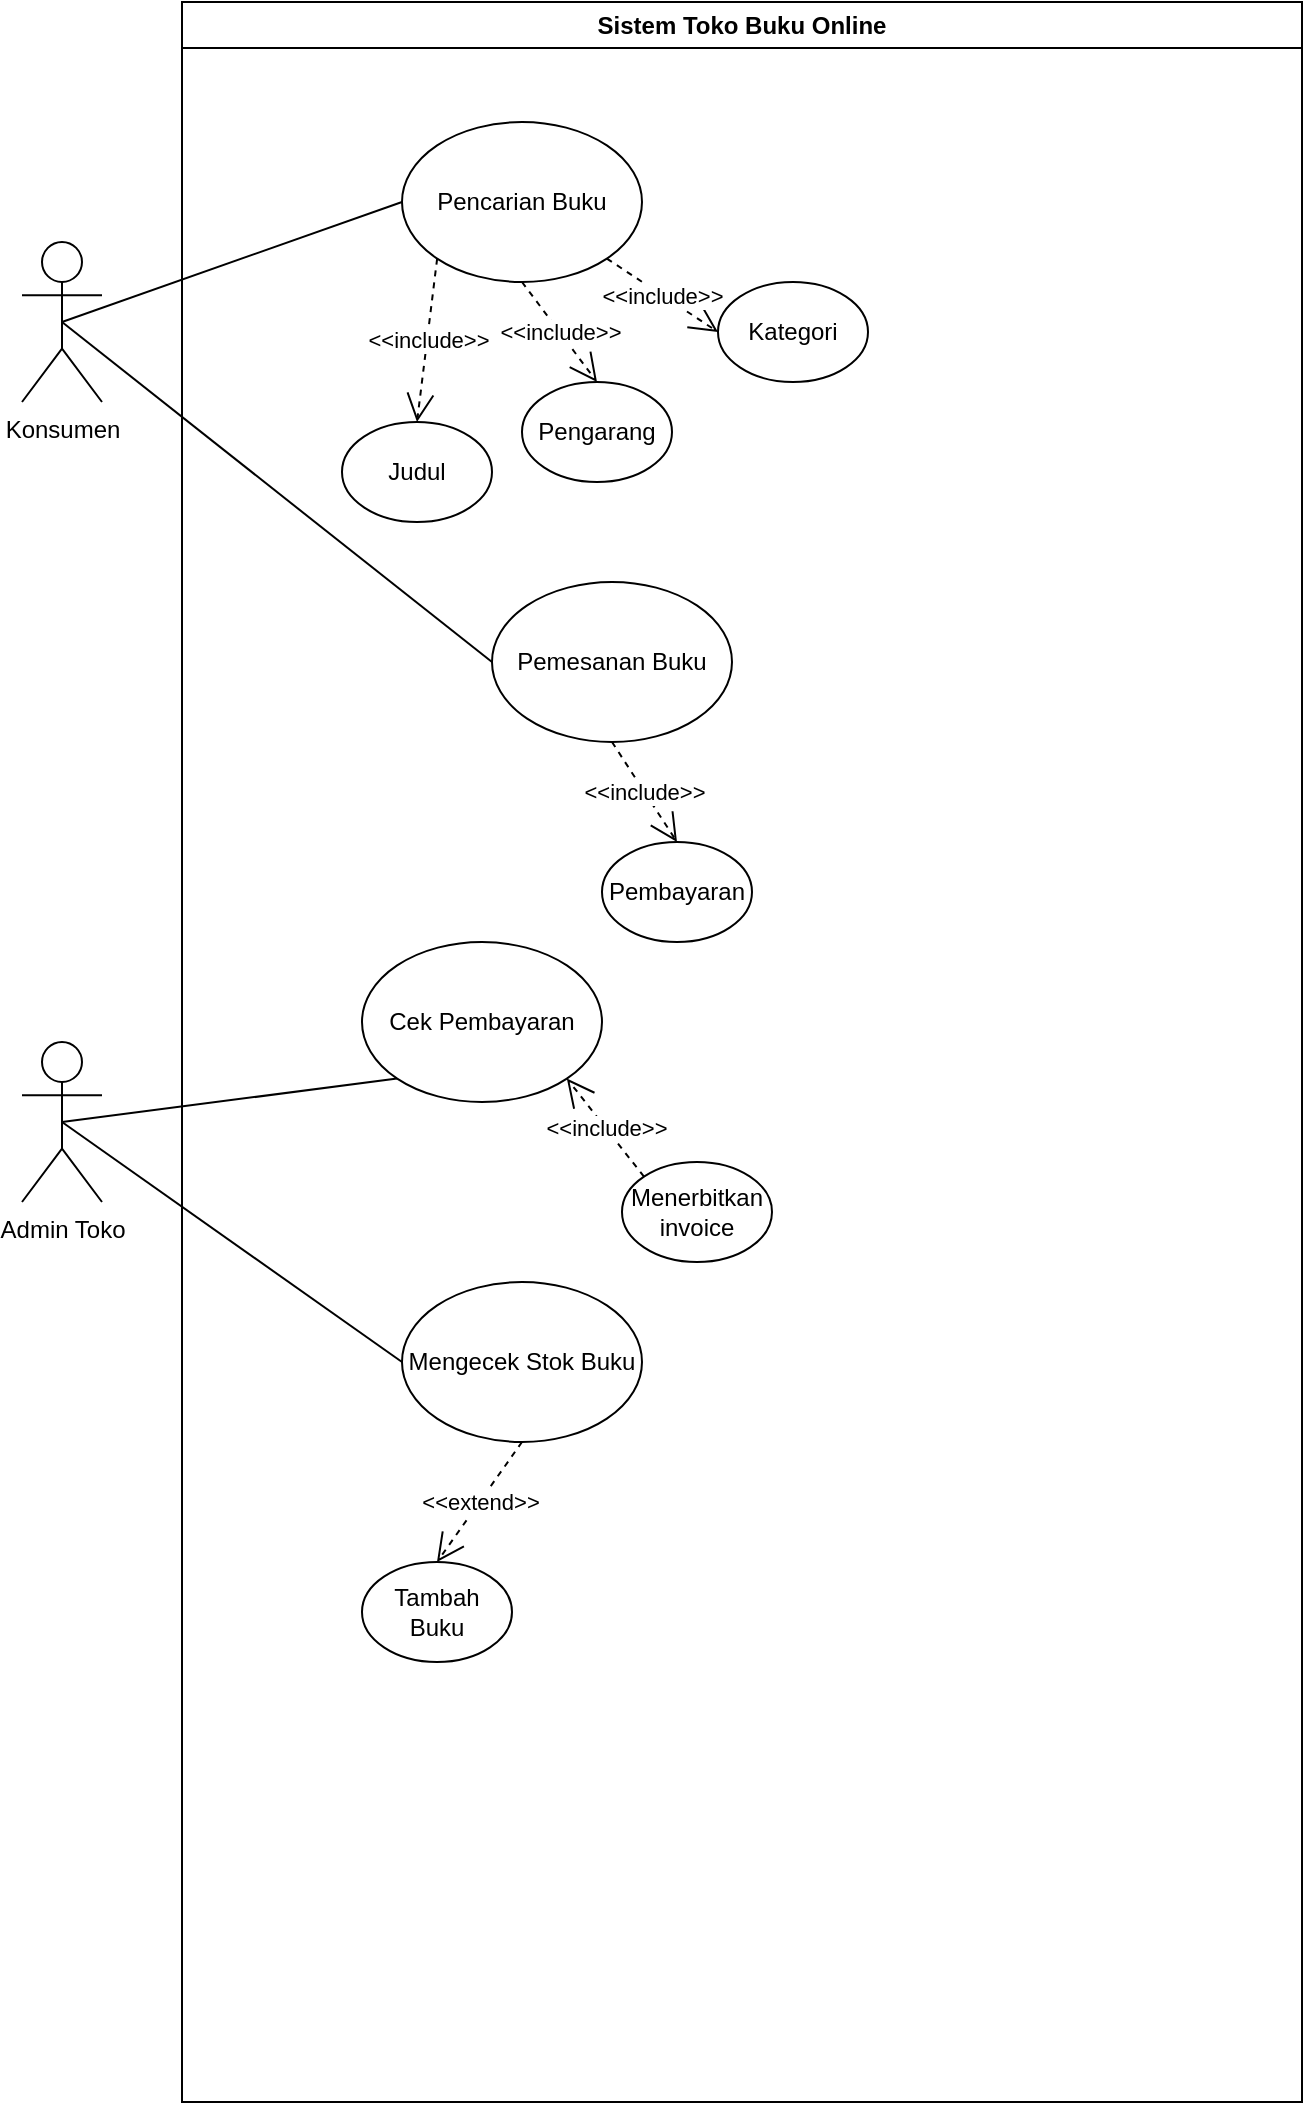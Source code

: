 <mxfile version="24.8.6">
  <diagram name="Page-1" id="AMS0fTUhrBLNYwUgedSh">
    <mxGraphModel dx="649" dy="829" grid="1" gridSize="10" guides="1" tooltips="1" connect="1" arrows="1" fold="1" page="1" pageScale="1" pageWidth="850" pageHeight="1100" math="0" shadow="0">
      <root>
        <mxCell id="0" />
        <mxCell id="1" parent="0" />
        <mxCell id="19YLNRcRQW0V7mlCGsq5-1" value="Konsumen" style="shape=umlActor;verticalLabelPosition=bottom;verticalAlign=top;html=1;outlineConnect=0;" vertex="1" parent="1">
          <mxGeometry x="40" y="200" width="40" height="80" as="geometry" />
        </mxCell>
        <mxCell id="19YLNRcRQW0V7mlCGsq5-3" value="Sistem Toko Buku Online" style="swimlane;whiteSpace=wrap;html=1;" vertex="1" parent="1">
          <mxGeometry x="120" y="80" width="560" height="1050" as="geometry" />
        </mxCell>
        <mxCell id="19YLNRcRQW0V7mlCGsq5-7" value="Pencarian Buku" style="ellipse;whiteSpace=wrap;html=1;" vertex="1" parent="19YLNRcRQW0V7mlCGsq5-3">
          <mxGeometry x="110" y="60" width="120" height="80" as="geometry" />
        </mxCell>
        <mxCell id="19YLNRcRQW0V7mlCGsq5-8" value="Judul" style="ellipse;whiteSpace=wrap;html=1;" vertex="1" parent="19YLNRcRQW0V7mlCGsq5-3">
          <mxGeometry x="80" y="210" width="75" height="50" as="geometry" />
        </mxCell>
        <mxCell id="19YLNRcRQW0V7mlCGsq5-11" value="Pengarang" style="ellipse;whiteSpace=wrap;html=1;" vertex="1" parent="19YLNRcRQW0V7mlCGsq5-3">
          <mxGeometry x="170" y="190" width="75" height="50" as="geometry" />
        </mxCell>
        <mxCell id="19YLNRcRQW0V7mlCGsq5-12" value="Kategori" style="ellipse;whiteSpace=wrap;html=1;" vertex="1" parent="19YLNRcRQW0V7mlCGsq5-3">
          <mxGeometry x="268" y="140" width="75" height="50" as="geometry" />
        </mxCell>
        <mxCell id="19YLNRcRQW0V7mlCGsq5-21" value="Pemesanan Buku" style="ellipse;whiteSpace=wrap;html=1;" vertex="1" parent="19YLNRcRQW0V7mlCGsq5-3">
          <mxGeometry x="155" y="290" width="120" height="80" as="geometry" />
        </mxCell>
        <mxCell id="19YLNRcRQW0V7mlCGsq5-23" value="&amp;lt;&amp;lt;include&amp;gt;&amp;gt;" style="endArrow=open;endSize=12;dashed=1;html=1;rounded=0;exitX=0;exitY=1;exitDx=0;exitDy=0;entryX=0.5;entryY=0;entryDx=0;entryDy=0;" edge="1" parent="19YLNRcRQW0V7mlCGsq5-3" source="19YLNRcRQW0V7mlCGsq5-7" target="19YLNRcRQW0V7mlCGsq5-8">
          <mxGeometry width="160" relative="1" as="geometry">
            <mxPoint x="20" y="180" as="sourcePoint" />
            <mxPoint x="30" y="200" as="targetPoint" />
          </mxGeometry>
        </mxCell>
        <mxCell id="19YLNRcRQW0V7mlCGsq5-24" value="&amp;lt;&amp;lt;include&amp;gt;&amp;gt;" style="endArrow=open;endSize=12;dashed=1;html=1;rounded=0;exitX=0.5;exitY=1;exitDx=0;exitDy=0;entryX=0.5;entryY=0;entryDx=0;entryDy=0;" edge="1" parent="19YLNRcRQW0V7mlCGsq5-3" source="19YLNRcRQW0V7mlCGsq5-7" target="19YLNRcRQW0V7mlCGsq5-11">
          <mxGeometry width="160" relative="1" as="geometry">
            <mxPoint x="128" y="220" as="sourcePoint" />
            <mxPoint x="138" y="138" as="targetPoint" />
          </mxGeometry>
        </mxCell>
        <mxCell id="19YLNRcRQW0V7mlCGsq5-25" value="&amp;lt;&amp;lt;include&amp;gt;&amp;gt;" style="endArrow=open;endSize=12;dashed=1;html=1;rounded=0;exitX=1;exitY=1;exitDx=0;exitDy=0;entryX=0;entryY=0.5;entryDx=0;entryDy=0;" edge="1" parent="19YLNRcRQW0V7mlCGsq5-3" source="19YLNRcRQW0V7mlCGsq5-7" target="19YLNRcRQW0V7mlCGsq5-12">
          <mxGeometry width="160" relative="1" as="geometry">
            <mxPoint x="138" y="230" as="sourcePoint" />
            <mxPoint x="148" y="148" as="targetPoint" />
          </mxGeometry>
        </mxCell>
        <mxCell id="19YLNRcRQW0V7mlCGsq5-26" value="Pembayaran" style="ellipse;whiteSpace=wrap;html=1;" vertex="1" parent="19YLNRcRQW0V7mlCGsq5-3">
          <mxGeometry x="210" y="420" width="75" height="50" as="geometry" />
        </mxCell>
        <mxCell id="19YLNRcRQW0V7mlCGsq5-27" value="&amp;lt;&amp;lt;include&amp;gt;&amp;gt;" style="endArrow=open;endSize=12;dashed=1;html=1;rounded=0;exitX=0.5;exitY=1;exitDx=0;exitDy=0;entryX=0.5;entryY=0;entryDx=0;entryDy=0;" edge="1" parent="19YLNRcRQW0V7mlCGsq5-3" source="19YLNRcRQW0V7mlCGsq5-21" target="19YLNRcRQW0V7mlCGsq5-26">
          <mxGeometry width="160" relative="1" as="geometry">
            <mxPoint x="138" y="138" as="sourcePoint" />
            <mxPoint x="128" y="220" as="targetPoint" />
          </mxGeometry>
        </mxCell>
        <mxCell id="19YLNRcRQW0V7mlCGsq5-28" value="Menge&lt;span style=&quot;color: rgba(0, 0, 0, 0); font-family: monospace; font-size: 0px; text-align: start; text-wrap-mode: nowrap;&quot;&gt;%3CmxGraphModel%3E%3Croot%3E%3CmxCell%20id%3D%220%22%2F%3E%3CmxCell%20id%3D%221%22%20parent%3D%220%22%2F%3E%3CmxCell%20id%3D%222%22%20value%3D%22Pencarian%20Buku%22%20style%3D%22ellipse%3BwhiteSpace%3Dwrap%3Bhtml%3D1%3B%22%20vertex%3D%221%22%20parent%3D%221%22%3E%3CmxGeometry%20x%3D%22230%22%20y%3D%22140%22%20width%3D%22120%22%20height%3D%2280%22%20as%3D%22geometry%22%2F%3E%3C%2FmxCell%3E%3C%2Froot%3E%3C%2FmxGraphModel%3E&lt;/span&gt;cek Stok Buku" style="ellipse;whiteSpace=wrap;html=1;" vertex="1" parent="19YLNRcRQW0V7mlCGsq5-3">
          <mxGeometry x="110" y="640" width="120" height="80" as="geometry" />
        </mxCell>
        <mxCell id="19YLNRcRQW0V7mlCGsq5-29" value="Tambah Buku" style="ellipse;whiteSpace=wrap;html=1;" vertex="1" parent="19YLNRcRQW0V7mlCGsq5-3">
          <mxGeometry x="90" y="780" width="75" height="50" as="geometry" />
        </mxCell>
        <mxCell id="19YLNRcRQW0V7mlCGsq5-30" value="&amp;lt;&amp;lt;extend&amp;gt;&amp;gt;" style="endArrow=open;endSize=12;dashed=1;html=1;rounded=0;exitX=0.5;exitY=1;exitDx=0;exitDy=0;entryX=0.5;entryY=0;entryDx=0;entryDy=0;" edge="1" parent="19YLNRcRQW0V7mlCGsq5-3" source="19YLNRcRQW0V7mlCGsq5-28" target="19YLNRcRQW0V7mlCGsq5-29">
          <mxGeometry width="160" relative="1" as="geometry">
            <mxPoint x="157.5" y="440" as="sourcePoint" />
            <mxPoint x="135.5" y="505" as="targetPoint" />
          </mxGeometry>
        </mxCell>
        <mxCell id="19YLNRcRQW0V7mlCGsq5-32" value="Cek Pembayaran" style="ellipse;whiteSpace=wrap;html=1;" vertex="1" parent="19YLNRcRQW0V7mlCGsq5-3">
          <mxGeometry x="90" y="470" width="120" height="80" as="geometry" />
        </mxCell>
        <mxCell id="19YLNRcRQW0V7mlCGsq5-34" value="Menerbitkan invoice" style="ellipse;whiteSpace=wrap;html=1;" vertex="1" parent="19YLNRcRQW0V7mlCGsq5-3">
          <mxGeometry x="220" y="580" width="75" height="50" as="geometry" />
        </mxCell>
        <mxCell id="19YLNRcRQW0V7mlCGsq5-37" value="&amp;lt;&amp;lt;include&amp;gt;&amp;gt;" style="endArrow=open;endSize=12;dashed=1;html=1;rounded=0;exitX=0;exitY=0;exitDx=0;exitDy=0;entryX=1;entryY=1;entryDx=0;entryDy=0;" edge="1" parent="19YLNRcRQW0V7mlCGsq5-3" source="19YLNRcRQW0V7mlCGsq5-34" target="19YLNRcRQW0V7mlCGsq5-32">
          <mxGeometry width="160" relative="1" as="geometry">
            <mxPoint x="203" y="410" as="sourcePoint" />
            <mxPoint x="328" y="450" as="targetPoint" />
          </mxGeometry>
        </mxCell>
        <mxCell id="19YLNRcRQW0V7mlCGsq5-19" value="" style="endArrow=none;html=1;rounded=0;exitX=0.5;exitY=0.5;exitDx=0;exitDy=0;exitPerimeter=0;entryX=0;entryY=0.5;entryDx=0;entryDy=0;" edge="1" parent="1" source="19YLNRcRQW0V7mlCGsq5-1" target="19YLNRcRQW0V7mlCGsq5-7">
          <mxGeometry width="50" height="50" relative="1" as="geometry">
            <mxPoint x="180" y="420" as="sourcePoint" />
            <mxPoint x="230" y="370" as="targetPoint" />
          </mxGeometry>
        </mxCell>
        <mxCell id="19YLNRcRQW0V7mlCGsq5-22" value="" style="endArrow=none;html=1;rounded=0;exitX=0.5;exitY=0.5;exitDx=0;exitDy=0;exitPerimeter=0;entryX=0;entryY=0.5;entryDx=0;entryDy=0;" edge="1" parent="1" source="19YLNRcRQW0V7mlCGsq5-1" target="19YLNRcRQW0V7mlCGsq5-21">
          <mxGeometry width="50" height="50" relative="1" as="geometry">
            <mxPoint x="70" y="250" as="sourcePoint" />
            <mxPoint x="240" y="190" as="targetPoint" />
          </mxGeometry>
        </mxCell>
        <mxCell id="19YLNRcRQW0V7mlCGsq5-2" value="Admin Toko" style="shape=umlActor;verticalLabelPosition=bottom;verticalAlign=top;html=1;outlineConnect=0;" vertex="1" parent="1">
          <mxGeometry x="40" y="600" width="40" height="80" as="geometry" />
        </mxCell>
        <mxCell id="19YLNRcRQW0V7mlCGsq5-31" value="" style="endArrow=none;html=1;rounded=0;exitX=0.5;exitY=0.5;exitDx=0;exitDy=0;exitPerimeter=0;entryX=0;entryY=0.5;entryDx=0;entryDy=0;" edge="1" parent="1" source="19YLNRcRQW0V7mlCGsq5-2" target="19YLNRcRQW0V7mlCGsq5-28">
          <mxGeometry width="50" height="50" relative="1" as="geometry">
            <mxPoint x="70" y="250" as="sourcePoint" />
            <mxPoint x="240" y="430" as="targetPoint" />
          </mxGeometry>
        </mxCell>
        <mxCell id="19YLNRcRQW0V7mlCGsq5-33" value="" style="endArrow=none;html=1;rounded=0;exitX=0.5;exitY=0.5;exitDx=0;exitDy=0;exitPerimeter=0;entryX=0;entryY=1;entryDx=0;entryDy=0;" edge="1" parent="1" source="19YLNRcRQW0V7mlCGsq5-2" target="19YLNRcRQW0V7mlCGsq5-32">
          <mxGeometry width="50" height="50" relative="1" as="geometry">
            <mxPoint x="70" y="650" as="sourcePoint" />
            <mxPoint x="263" y="720" as="targetPoint" />
          </mxGeometry>
        </mxCell>
      </root>
    </mxGraphModel>
  </diagram>
</mxfile>
